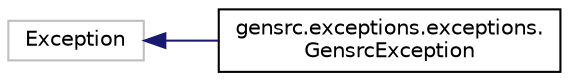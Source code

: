digraph "Graphical Class Hierarchy"
{
  edge [fontname="Helvetica",fontsize="10",labelfontname="Helvetica",labelfontsize="10"];
  node [fontname="Helvetica",fontsize="10",shape=record];
  rankdir="LR";
  Node112 [label="Exception",height=0.2,width=0.4,color="grey75", fillcolor="white", style="filled"];
  Node112 -> Node0 [dir="back",color="midnightblue",fontsize="10",style="solid",fontname="Helvetica"];
  Node0 [label="gensrc.exceptions.exceptions.\lGensrcException",height=0.2,width=0.4,color="black", fillcolor="white", style="filled",URL="$classgensrc_1_1exceptions_1_1exceptions_1_1_gensrc_exception.html"];
}
